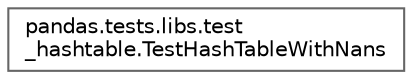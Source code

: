 digraph "Graphical Class Hierarchy"
{
 // LATEX_PDF_SIZE
  bgcolor="transparent";
  edge [fontname=Helvetica,fontsize=10,labelfontname=Helvetica,labelfontsize=10];
  node [fontname=Helvetica,fontsize=10,shape=box,height=0.2,width=0.4];
  rankdir="LR";
  Node0 [id="Node000000",label="pandas.tests.libs.test\l_hashtable.TestHashTableWithNans",height=0.2,width=0.4,color="grey40", fillcolor="white", style="filled",URL="$dd/db4/classpandas_1_1tests_1_1libs_1_1test__hashtable_1_1TestHashTableWithNans.html",tooltip=" "];
}
